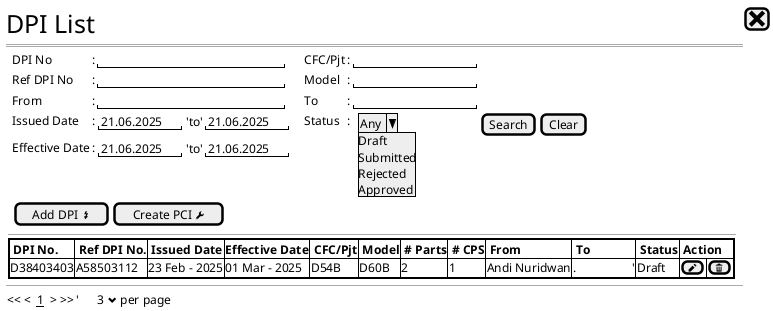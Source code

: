 @startsalt
{
  <size:25>DPI List |[<size:25><&x>]|*
  ==
  {
      .|DPI No         |: |"                       "|           |.|.|CFC/Pjt |: |"               "|*|*
      .|Ref DPI No     |: |"                       "|           |.|.|Model   |: |"               "|*|*
      .|From           |: |"                       "|           |.|.|To      |: |"               "|*|*
      .|Issued Date    |: {|"21.06.2025"|'to'|"21.06.2025"|} |.|.|Status  |: | {.| ^Any^Draft^Submitted^Rejected^Approved^}|       .      |.| [Search] |   [Clear] |*    
      .|Effective Date |: {|"21.06.2025"|'to'|"21.06.2025"|}
  }
  .
  .
  {   
    {
      .|    [ Add DPI <&flash>]  |[Create PCI <&wrench>] |*
    }   
    .
    {
    --   
      {+
        {#
        |<b> DPI No. |<b> Ref DPI No. |<b> Issued Date  | <b>Effective Date |<b> CFC/Pjt    |<b> Model  |<b> # Parts |<b> # CPS |<b> From             |<b> To              |<b> Status     |<b> Action |*|*
        |D38403403   |A58503112       |23 Feb - 2025    | 01 Mar - 2025     |D54B          | D60B       |  2         |    1     |Andi Nuridwan       |.                  '|     Draft       | [<&pencil>]|[<&trash>]|* 
        }
      }
    }
  }
  --
  {
  << <  __1__  > >>  |'      3 <&chevron-bottom> per page |*
  }  
}
@endsalt
